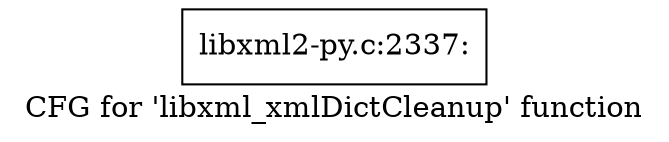 digraph "CFG for 'libxml_xmlDictCleanup' function" {
	label="CFG for 'libxml_xmlDictCleanup' function";

	Node0x3e047f0 [shape=record,label="{libxml2-py.c:2337:}"];
}
